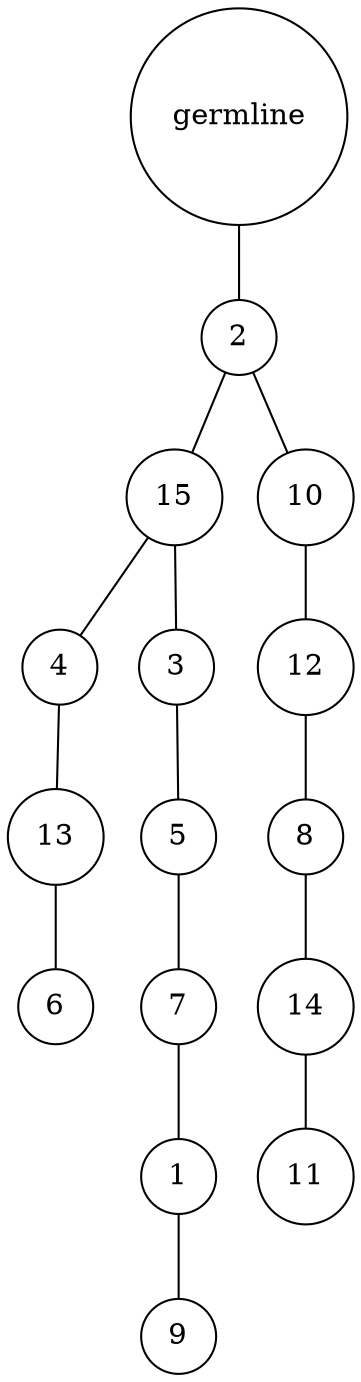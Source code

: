 graph {
	rankdir=UD;
	splines=line;
	node [shape=circle]
	"0x7fd3086bbe20" [label="germline"];
	"0x7fd3086bbe50" [label="2"];
	"0x7fd3086bbe20" -- "0x7fd3086bbe50" ;
	"0x7fd3086bbe80" [label="15"];
	"0x7fd3086bbe50" -- "0x7fd3086bbe80" ;
	"0x7fd3086bbeb0" [label="4"];
	"0x7fd3086bbe80" -- "0x7fd3086bbeb0" ;
	"0x7fd3086bbee0" [label="13"];
	"0x7fd3086bbeb0" -- "0x7fd3086bbee0" ;
	"0x7fd3086bbf10" [label="6"];
	"0x7fd3086bbee0" -- "0x7fd3086bbf10" ;
	"0x7fd3086bbf40" [label="3"];
	"0x7fd3086bbe80" -- "0x7fd3086bbf40" ;
	"0x7fd3086bbf70" [label="5"];
	"0x7fd3086bbf40" -- "0x7fd3086bbf70" ;
	"0x7fd3086bbfa0" [label="7"];
	"0x7fd3086bbf70" -- "0x7fd3086bbfa0" ;
	"0x7fd3086bbfd0" [label="1"];
	"0x7fd3086bbfa0" -- "0x7fd3086bbfd0" ;
	"0x7fd3332cf040" [label="9"];
	"0x7fd3086bbfd0" -- "0x7fd3332cf040" ;
	"0x7fd3332cf070" [label="10"];
	"0x7fd3086bbe50" -- "0x7fd3332cf070" ;
	"0x7fd3332cf0a0" [label="12"];
	"0x7fd3332cf070" -- "0x7fd3332cf0a0" ;
	"0x7fd3332cf0d0" [label="8"];
	"0x7fd3332cf0a0" -- "0x7fd3332cf0d0" ;
	"0x7fd3332cf100" [label="14"];
	"0x7fd3332cf0d0" -- "0x7fd3332cf100" ;
	"0x7fd3332cf130" [label="11"];
	"0x7fd3332cf100" -- "0x7fd3332cf130" ;
}
